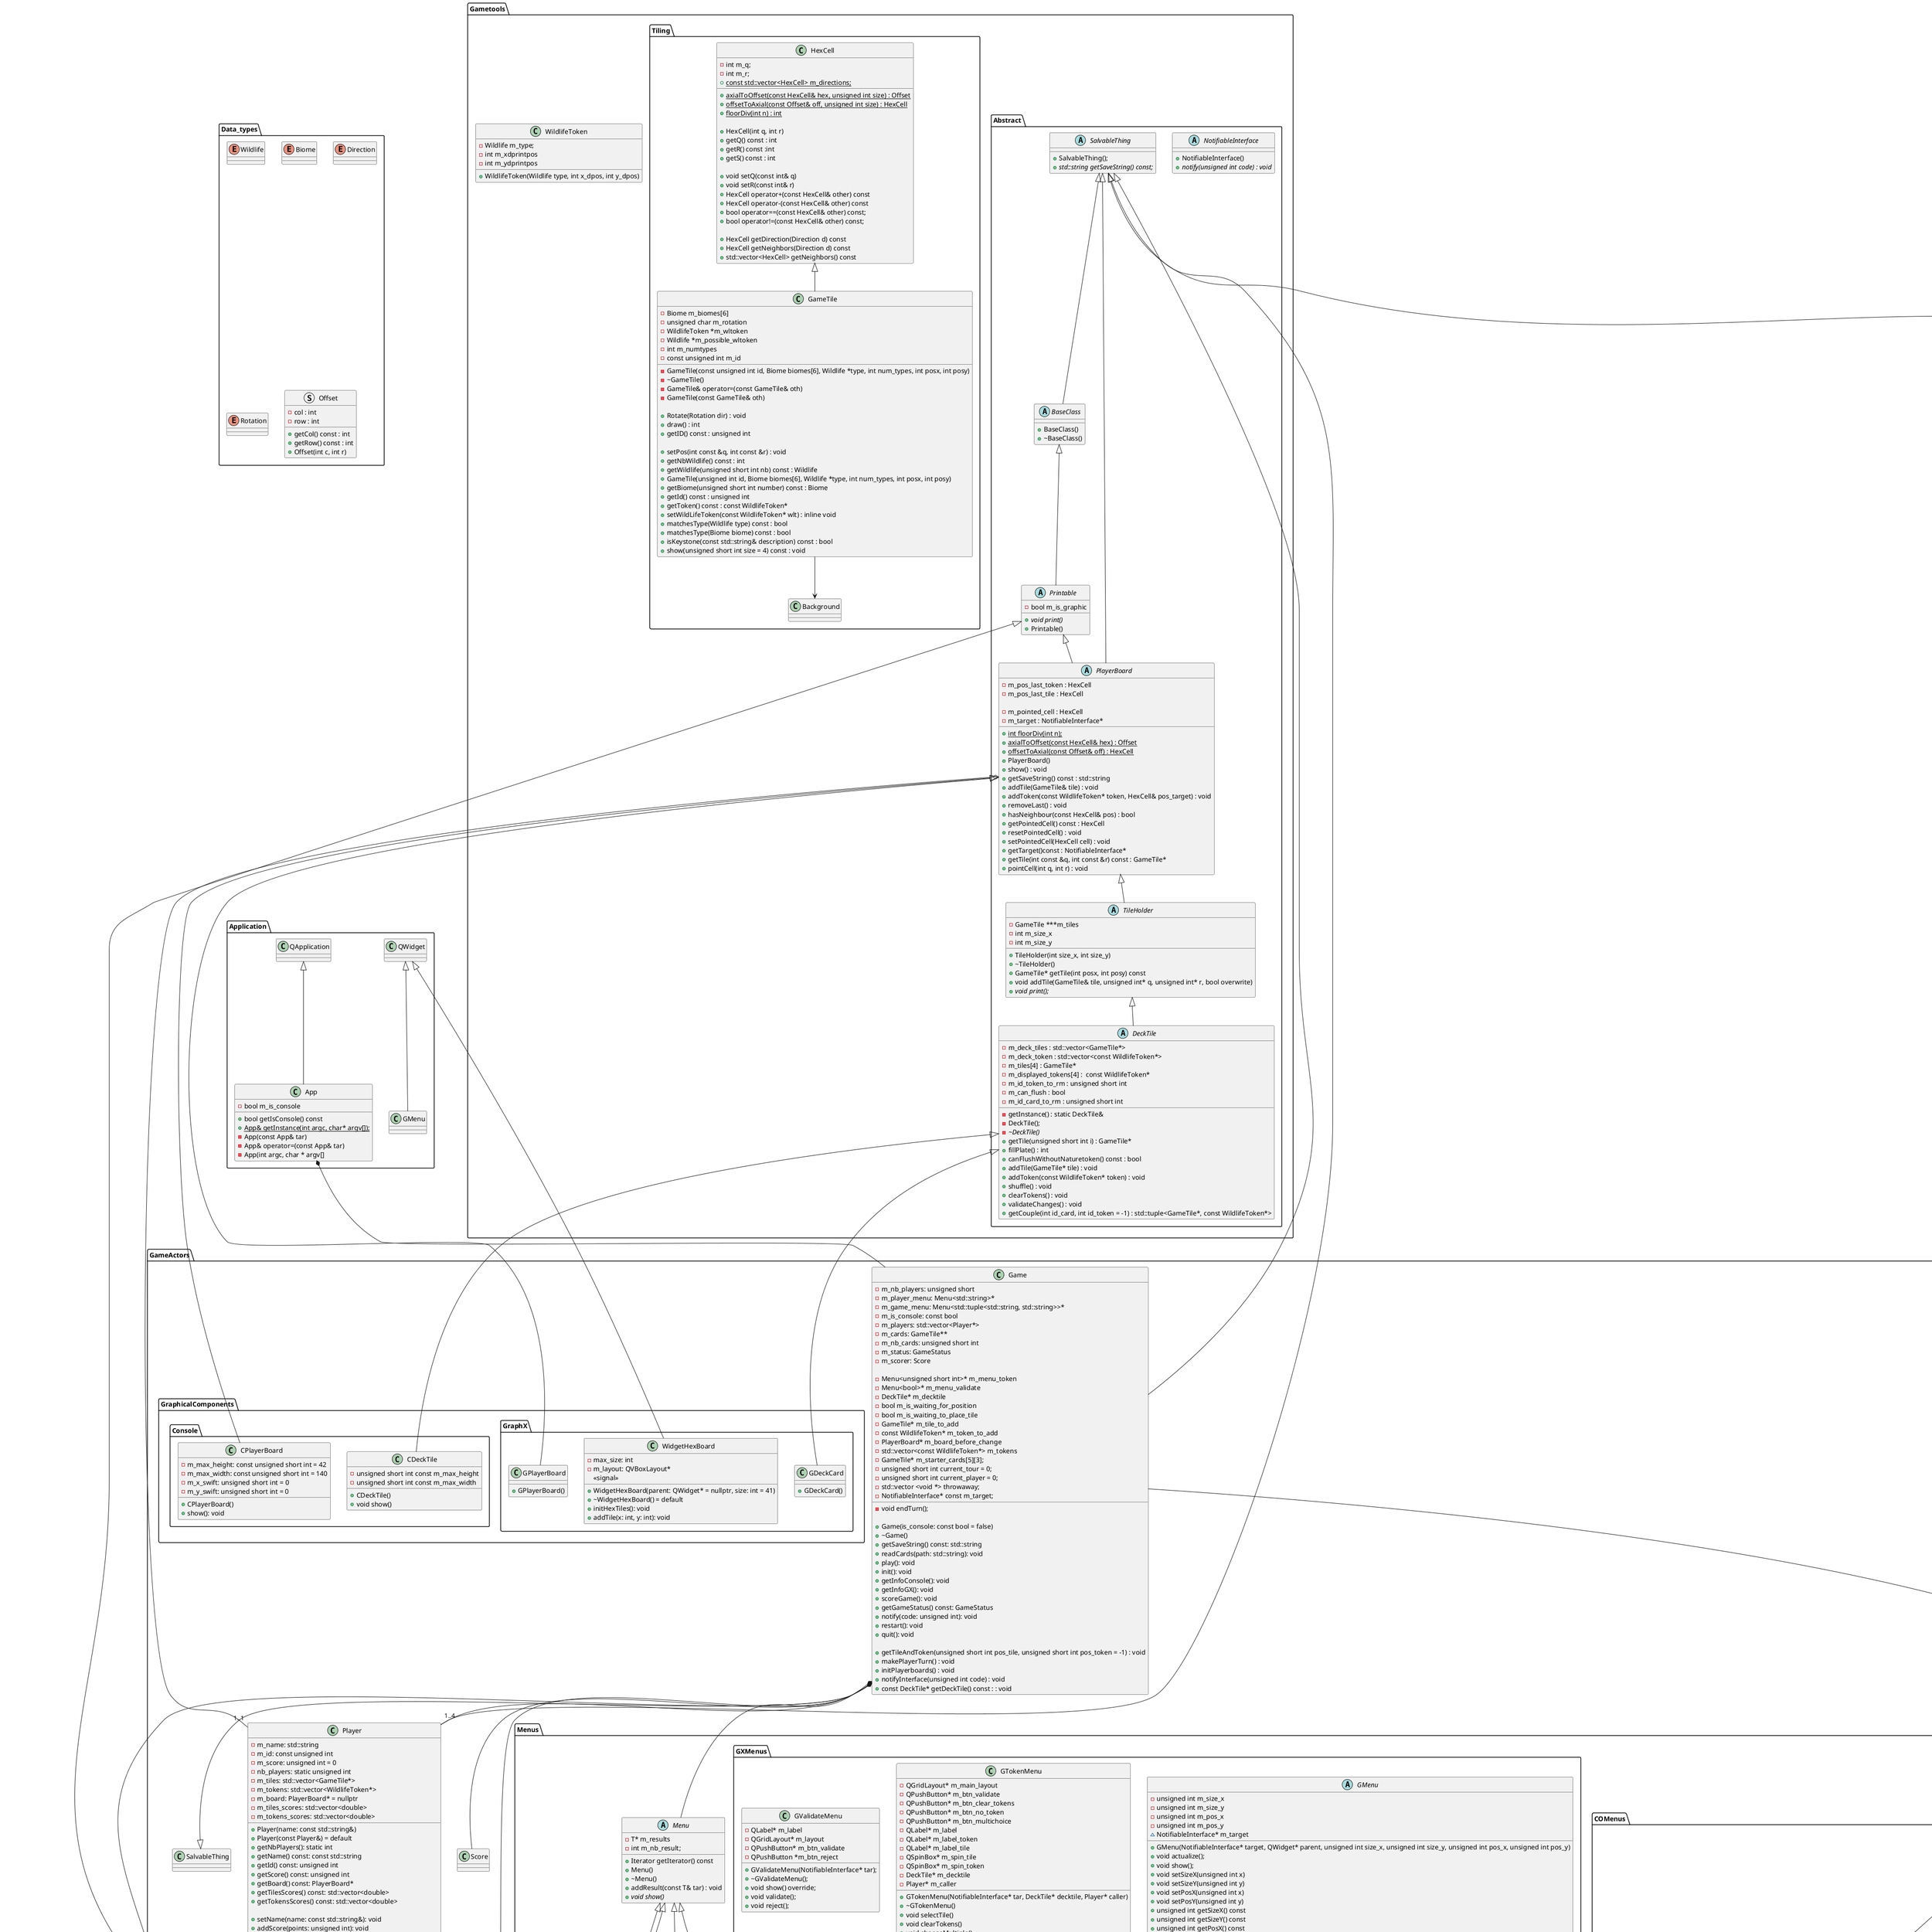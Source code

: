
@startuml UML


package Data_types {
    enum Wildlife
    enum Biome
    enum Direction
    enum Rotation
    struct Offset {
        + getCol() const : int
        + getRow() const : int
        + Offset(int c, int r)
        - col : int
        - row : int
    }
}


package GameActors {
    package Menus {
        abstract Menu {
            - T* m_results
            - int m_nb_result;

            + Iterator getIterator() const
            + Menu()
            + ~Menu()
            + addResult(const T& tar) : void
            + {abstract} void show()
        }
        class Menu::Iterator{
            - const Menu& m_menu
            - int m_nb

            + Iterator(const Menu& tar)
            + bool isDone() const
            + Iterator& operator++(int a)
            + T getValue() const
        }

        Menu <|-- Menu::Iterator
        Menu <|-- NotifiableInterface
        Menu <|-- GMenu
        Menu <|-- CMenu

        package COMenus {
            abstract CMenu {
                - unsigned int m_x_size
                + {abstract} void show()
                + void setX(unsigned int x)
                + unsigned int getX() const
            }
            class CGameMenu{
                + CGameMenu(NotifiableInterface *tar);
                + void show() override;
            }
            class CPlayerMenu{
                - int m_result 
                + CPlayerMenu()
                + void show()
            }
            class CTokenMenu {
                - m_deck_tile : DeckTile*
                - m_caller : Player* const
                - m_nb_tokens : unsigned short int 
                + CTokenMenu(NotifiableInterface* tar, DeckTile* decktile, Player* caller);
                + ~CTokenMenu()
                + show() : void
            }
            class CValidateMenu {
                + CValidateMenu(NotifiableInterface* tar)
                + ~CValidateMenu()
                + show() : void
            }
            CMenu <|-- CGameMenu
            CMenu <|-- CPlayerMenu
            CMenu <|-- CTokenMenu
            CMenu <|-- CValidateMenu
        }
        package GXMenus {
            abstract GMenu {
                - unsigned int m_size_x
                - unsigned int m_size_y
                - unsigned int m_pos_x
                - unsigned int m_pos_y
                ~ NotifiableInterface* m_target

                + GMenu(NotifiableInterface* target, QWidget* parent, unsigned int size_x, unsigned int size_y, unsigned int pos_x, unsigned int pos_y)
                + void actualize();
                + void show();
                + void setSizeX(unsigned int x)
                + void setSizeY(unsigned int y)
                + void setPosX(unsigned int x)
                + void setPosY(unsigned int y)
                + unsigned int getSizeX() const
                + unsigned int getSizeY() const
                + unsigned int getPosX() const
                + unsigned int getPosY() const
            }
            class GGameMenu {
                - m_main_layout: QGridLayout* = nullptr
                - m_label: QLabel* = nullptr
                - m_label_exp_recover: QLabel* = nullptr
                - m_label_exp_load_extension: QLabel* = nullptr
                - m_label_exp_cards: QLabel* = nullptr

                - m_btn_recover: QPushButton* = nullptr
                - m_btn_load_extension: QPushButton* = nullptr
                - m_btn_validate: QPushButton* = nullptr

                - m_line_edit_cards: QLineEdit* = nullptr

                + GGameMenu(tar: NotifiableInterface*)
                + show(): void
                + validate(): void
                + usePreviousGame(): void
                + loadExtension(): void
            }
            class GPlayerMenu {
                - QGridLayout* m_main_layout
                - QPushButton* m_btn_quit
                - QPushButton* m_btn_validate
                - QLabel* m_label
                - QSpinBox* m_spinbox
                - QLineEdit** m_lines_names
                - QLabel** m_label_names
            -  unsigned short m_nb_player

                + GPlayerMenu(NotifiableInterface* tar)
                + ~GPlayerMenu()
                + void validateNumber()
                + void validateNames()
                + void show()
            }

            class GTokenMenu {
                - QGridLayout* m_main_layout
                - QPushButton* m_btn_validate
                - QPushButton* m_btn_clear_tokens
                - QPushButton* m_btn_no_token
                - QPushButton* m_btn_multichoice
                - QLabel* m_label
                - QLabel* m_label_token
                - QLabel* m_label_tile
                - QSpinBox* m_spin_tile
                - QSpinBox* m_spin_token
                - DeckTile* m_decktile
                - Player* m_caller

                + GTokenMenu(NotifiableInterface* tar, DeckTile* decktile, Player* caller)
                + ~GTokenMenu()
                + void selectTile()
                + void clearTokens()
                + void chooseMultiple()
                + void pushResults()
                + void show()
            }
            class GValidateMenu {
                - QLabel* m_label
                - QGridLayout* m_layout
                - QPushButton* m_btn_validate
                - QPushButton *m_btn_reject

                + GValidateMenu(NotifiableInterface* tar);
                + ~GValidateMenu();
                + void show() override;
                + void validate();
                + void reject();
            }

            GMenu <|-- GGameMenu
            GMenu  <|-- GPlayerMenu
        }
    }

    package GraphicalComponents {
        package Console {
            class CPlayerBoard {
                - m_max_height: const unsigned short int = 42
                - m_max_width: const unsigned short int = 140
                - m_x_swift: unsigned short int = 0
                - m_y_swift: unsigned short int = 0
                + CPlayerBoard()
                + show(): void
            }
            class CDeckTile {
                - unsigned short int const m_max_height
                - unsigned short int const m_max_width
                + CDeckTile()
                + void show()
            }
        }

        package GraphX {
            class GDeckCard {
                + GDeckCard()
            }
            class GPlayerBoard{
                + GPlayerBoard()
            } 
            class WidgetHexBoard {
                - max_size: int
                - m_layout: QVBoxLayout*
                + WidgetHexBoard(parent: QWidget* = nullptr, size: int = 41)
                + ~WidgetHexBoard() = default
                + initHexTiles(): void
                + addTile(x: int, y: int): void
                <<signal>>
            }
        }
    }

    class Player {
        - m_name: std::string
        - m_id: const unsigned int
        - m_score: unsigned int = 0
        - nb_players: static unsigned int
        - m_tiles: std::vector<GameTile*>
        - m_tokens: std::vector<WildlifeToken*>
        - m_board: PlayerBoard* = nullptr
        - m_tiles_scores: std::vector<double>
        - m_tokens_scores: std::vector<double>

        + Player(name: const std::string&)
        + Player(const Player&) = default
        + getNbPlayers(): static int
        + getName() const: const std::string
        + getId() const: unsigned int
        + getScore() const: unsigned int
        + getBoard() const: PlayerBoard*
        + getTilesScores() const: std::vector<double>
        + getTokensScores() const: std::vector<double>

        + setName(name: const std::string&): void
        + addScore(points: unsigned int): void
        + setTilesScores(scores: const std::vector<double>&): void
        + setTokensScores(scores: const std::vector<double>&): void
        + addTile(tile: GameTile*): void
        + addToken(token: WildlifeToken*): void
        + setBoard(board: PlayerBoard*): void
        + ~Player()
        + getSaveString() const:
    }

    class Game {
        - m_nb_players: unsigned short
        - m_player_menu: Menu<std::string>*
        - m_game_menu: Menu<std::tuple<std::string, std::string>>*
        - m_is_console: const bool
        - m_players: std::vector<Player*>
        - m_cards: GameTile**
        - m_nb_cards: unsigned short int
        - m_status: GameStatus
        - m_scorer: Score

        - Menu<unsigned short int>* m_menu_token
        - Menu<bool>* m_menu_validate
        - DeckTile* m_decktile
        - bool m_is_waiting_for_position
        - bool m_is_waiting_to_place_tile
        - GameTile* m_tile_to_add
        - const WildlifeToken* m_token_to_add
        - PlayerBoard* m_board_before_change
        - std::vector<const WildlifeToken*> m_tokens
        - GameTile* m_starter_cards[5][3];
        - unsigned short int current_tour = 0;
        - unsigned short int current_player = 0;
        - std::vector <void *> throwaway;
        - NotifiableInterface* const m_target;
        - void endTurn();

        + Game(is_console: const bool = false)
        + ~Game()
        + getSaveString() const: std::string
        + readCards(path: std::string): void
        + play(): void
        + init(): void
        + getInfoConsole(): void
        + getInfoGX(): void
        + scoreGame(): void
        + getGameStatus() const: GameStatus
        + notify(code: unsigned int): void
        + restart(): void
        + quit(): void

        + getTileAndToken(unsigned short int pos_tile, unsigned short int pos_token = -1) : void
        + makePlayerTurn() : void
        + initPlayerboards() : void
        + notifyInterface(unsigned int code) : void
        + const DeckTile* getDeckTile() const : : void
    }

    Player *-- "0..1" PlayerBoard
    Player *-- "0..*" GameTile
    Player *-- "0..*" WildlifeToken

    Game --|> SalvableThing
    Game --|> NotifiableInterface
    Game *-- "1..4" Player
    Game *-- PlayerBoard
    Game *-- "41..81" GameTile
    Game *-- Score
    Game *-- Menu
}

package Gametools {
    package Abstract {
        abstract BaseClass{
            + BaseClass()
            + ~BaseClass()
        }

    abstract class DeckTile {
        -m_deck_tiles : std::vector<GameTile*> 
        -m_deck_token : std::vector<const WildlifeToken*> 
        -m_tiles[4] : GameTile* 
        -m_displayed_tokens[4] :  const WildlifeToken* 
        -getInstance() : static DeckTile& 
        -DeckTile();
        - {abstract} ~DeckTile()
        -m_id_token_to_rm : unsigned short int 
        -m_can_flush : bool
        -m_id_card_to_rm : unsigned short int 

        + getTile(unsigned short int i) : GameTile*
        + fillPlate() : int
        + canFlushWithoutNaturetoken() const : bool 
        + addTile(GameTile* tile) : void
        + addToken(const WildlifeToken* token) : void
        + shuffle() : void
        + clearTokens() : void
        + validateChanges() : void
        + getCouple(int id_card, int id_token = -1) : std::tuple<GameTile*, const WildlifeToken*> 
        }

        abstract NotifiableInterface {
            + NotifiableInterface()
            + {abstract} notify(unsigned int code) : void
        }

        abstract Printable {
            - bool m_is_graphic
            + {abstract} void print()
            + Printable()
        }

        abstract class SalvableThing {
            + SalvableThing();
            + {abstract} std::string getSaveString() const;
        }

        abstract class PlayerBoard {
            - m_pos_last_token : HexCell
            - m_pos_last_tile : HexCell

            - m_pointed_cell : HexCell
            - m_target : NotifiableInterface*

            + {static} int floorDiv(int n);
            + {static} axialToOffset(const HexCell& hex) : Offset
            + {static} offsetToAxial(const Offset& off) : HexCell
            + PlayerBoard()
            + show() : void
            + getSaveString() const : std::string
            + addTile(GameTile& tile) : void
            + addToken(const WildlifeToken* token, HexCell& pos_target) : void
            + removeLast() : void
            + hasNeighbour(const HexCell& pos) : bool
            + getPointedCell() const : HexCell
            + resetPointedCell() : void
            + setPointedCell(HexCell cell) : void
            + getTarget()const : NotifiableInterface*
            + getTile(int const &q, int const &r) const : GameTile* 
            + pointCell(int q, int r) : void
        }

        abstract TileHolder {
            - GameTile ***m_tiles
            - int m_size_x
            - int m_size_y

            + TileHolder(int size_x, int size_y)
            + ~TileHolder()
            + GameTile* getTile(int posx, int posy) const
            + void addTile(GameTile& tile, unsigned int* q, unsigned int* r, bool overwrite)
            + {abstract} void print();
        }

        BaseClass <|-- Printable

        DeckTile <|-- CDeckTile
        DeckTile <|-- GDeckCard

        Printable <|-- GameTile
        Printable <|-- PlayerBoard

        SalvableThing <|-- BaseClass
        SalvableThing <|-- Game
        SalvableThing <|-- GameTile
        SalvableThing <|-- PlayerBoard
        SalvableThing <|-- Player

        PlayerBoard <|-- TileHolder 
        PlayerBoard <|-- CPlayerBoard
        PlayerBoard <|-- GPlayerBoard
        PlayerBoard o--  "1..1" Player

        TileHolder <|-- DeckTile 
    }
    package Tiling {
        class GameTile {
            - Biome m_biomes[6]
            - unsigned char m_rotation
            - WildlifeToken *m_wltoken
            - Wildlife *m_possible_wltoken
            - int m_numtypes
            - const unsigned int m_id
            - GameTile(const unsigned int id, Biome biomes[6], Wildlife *type, int num_types, int posx, int posy)
            - ~GameTile()
            - GameTile& operator=(const GameTile& oth)
            - GameTile(const GameTile& oth)

            + Rotate(Rotation dir) : void
            + draw() : int
            + getID() const : unsigned int

            + setPos(int const &q, int const &r) : void 
            + getNbWildlife() const : int
            + getWildlife(unsigned short int nb) const : Wildlife 
            + GameTile(unsigned int id, Biome biomes[6], Wildlife *type, int num_types, int posx, int posy)
            + getBiome(unsigned short int number) const : Biome
            + getId() const : unsigned int
            + getToken() const : const WildlifeToken* 
            + setWildLifeToken(const WildlifeToken* wlt) : inline void 
            + matchesType(Wildlife type) const : bool
            + matchesType(Biome biome) const : bool
            + isKeystone(const std::string& description) const : bool 
            + show(unsigned short int size = 4) const : void

        }
        class HexCell {
            - int m_q;
            - int m_r;
            + {static} const std::vector<HexCell> m_directions;

            + {static} axialToOffset(const HexCell& hex, unsigned int size) : Offset
            + {static} offsetToAxial(const Offset& off, unsigned int size) : HexCell
            + {static} floorDiv(int n) : int

            + HexCell(int q, int r)
            + getQ() const : int
            + getR() const :int
            + getS() const : int

            + void setQ(const int& q)
            + void setR(const int& r)
            + HexCell operator+(const HexCell& other) const
            + HexCell operator-(const HexCell& other) const
            + bool operator==(const HexCell& other) const;
            + bool operator!=(const HexCell& other) const;

            + HexCell getDirection(Direction d) const
            + HexCell getNeighbors(Direction d) const
            + std::vector<HexCell> getNeighbors() const
        }

        GameTile --> Background

        HexCell <|-- GameTile
    }

    class WildlifeToken {
        - Wildlife m_type;
        - int m_xdprintpos
        - int m_ydprintpos
        + WildlifeToken(Wildlife type, int x_dpos, int y_dpos)
    }
}



package Scoring {
    class Score {
        - {static} m_animals: std::vector<std::string>
        - m_active_card: WildlifeScoringStrategy*
        - m_scoring_cards: std::vector<std::unique_ptr<WildlifeScoringStrategy>>

        + Score()
        + getScoringCards() const: const std::vector<std::unique_ptr<WildlifeScoringStrategy>>&
        + obtainScore(board: const PlayerBoard&) const: std::vector<double>
        + obtainScore(board: const PlayerBoard&, strat: const TileScoringStrategy&) const: std::vector<double>
        + setStrategy(idx_card: size_t): void
        + configureCards(cards: const std::string&): void
    }

    abstract class ScoringStrategy {
        + computeScore(board: const PlayerBoard&) const: std::vector<double>
        + ~ScoringStrategy() = default
    }

    class TileScoringStrategy { 
        + TileScoringStrategy()
        + computeScore(board: const PlayerBoard&) const: std::vector<double>
    }

    abstract WildlifeScoringStrategy {
        + {abstract} void score(Cards card, Wildlife type)

    }

    class BearScoringCardA {
        + void score(Cards card, Wildlife type)
    }
    class BearScoringCardB {
        + void score(Cards card, Wildlife type)
    }
    class BearScoringCardC {
        + void score(Cards card, Wildlife type)
    }
    class BearScoringCardD {
        + void score(Cards card, Wildlife type)
    }

    ScoringStrategy <|-- TileScoringStrategy
    ScoringStrategy <|-- WildlifeScoringStrategy
    Score *-- ScoringStrategy

    WildlifeScoringStrategy --|> BearScoringCardA
    WildlifeScoringStrategy --|> BearScoringCardB
    WildlifeScoringStrategy --|> BearScoringCardC
    WildlifeScoringStrategy --|> BearScoringCardD

}

package Application {
    class QApplication {}

    class QWidget {}

    class App {
        + bool getIsConsole() const
        + {static} App& getInstance(int argc, char* argv[]);
        - App(const App& tar)
        - App& operator=(const App& tar)
        - bool m_is_console
        - App(int argc, char * argv[]
    }

    QApplication <|-- App
    QWidget <|-- GMenu
    QWidget <|-- WidgetHexBoard
    App *-- Game   
}


@enduml
